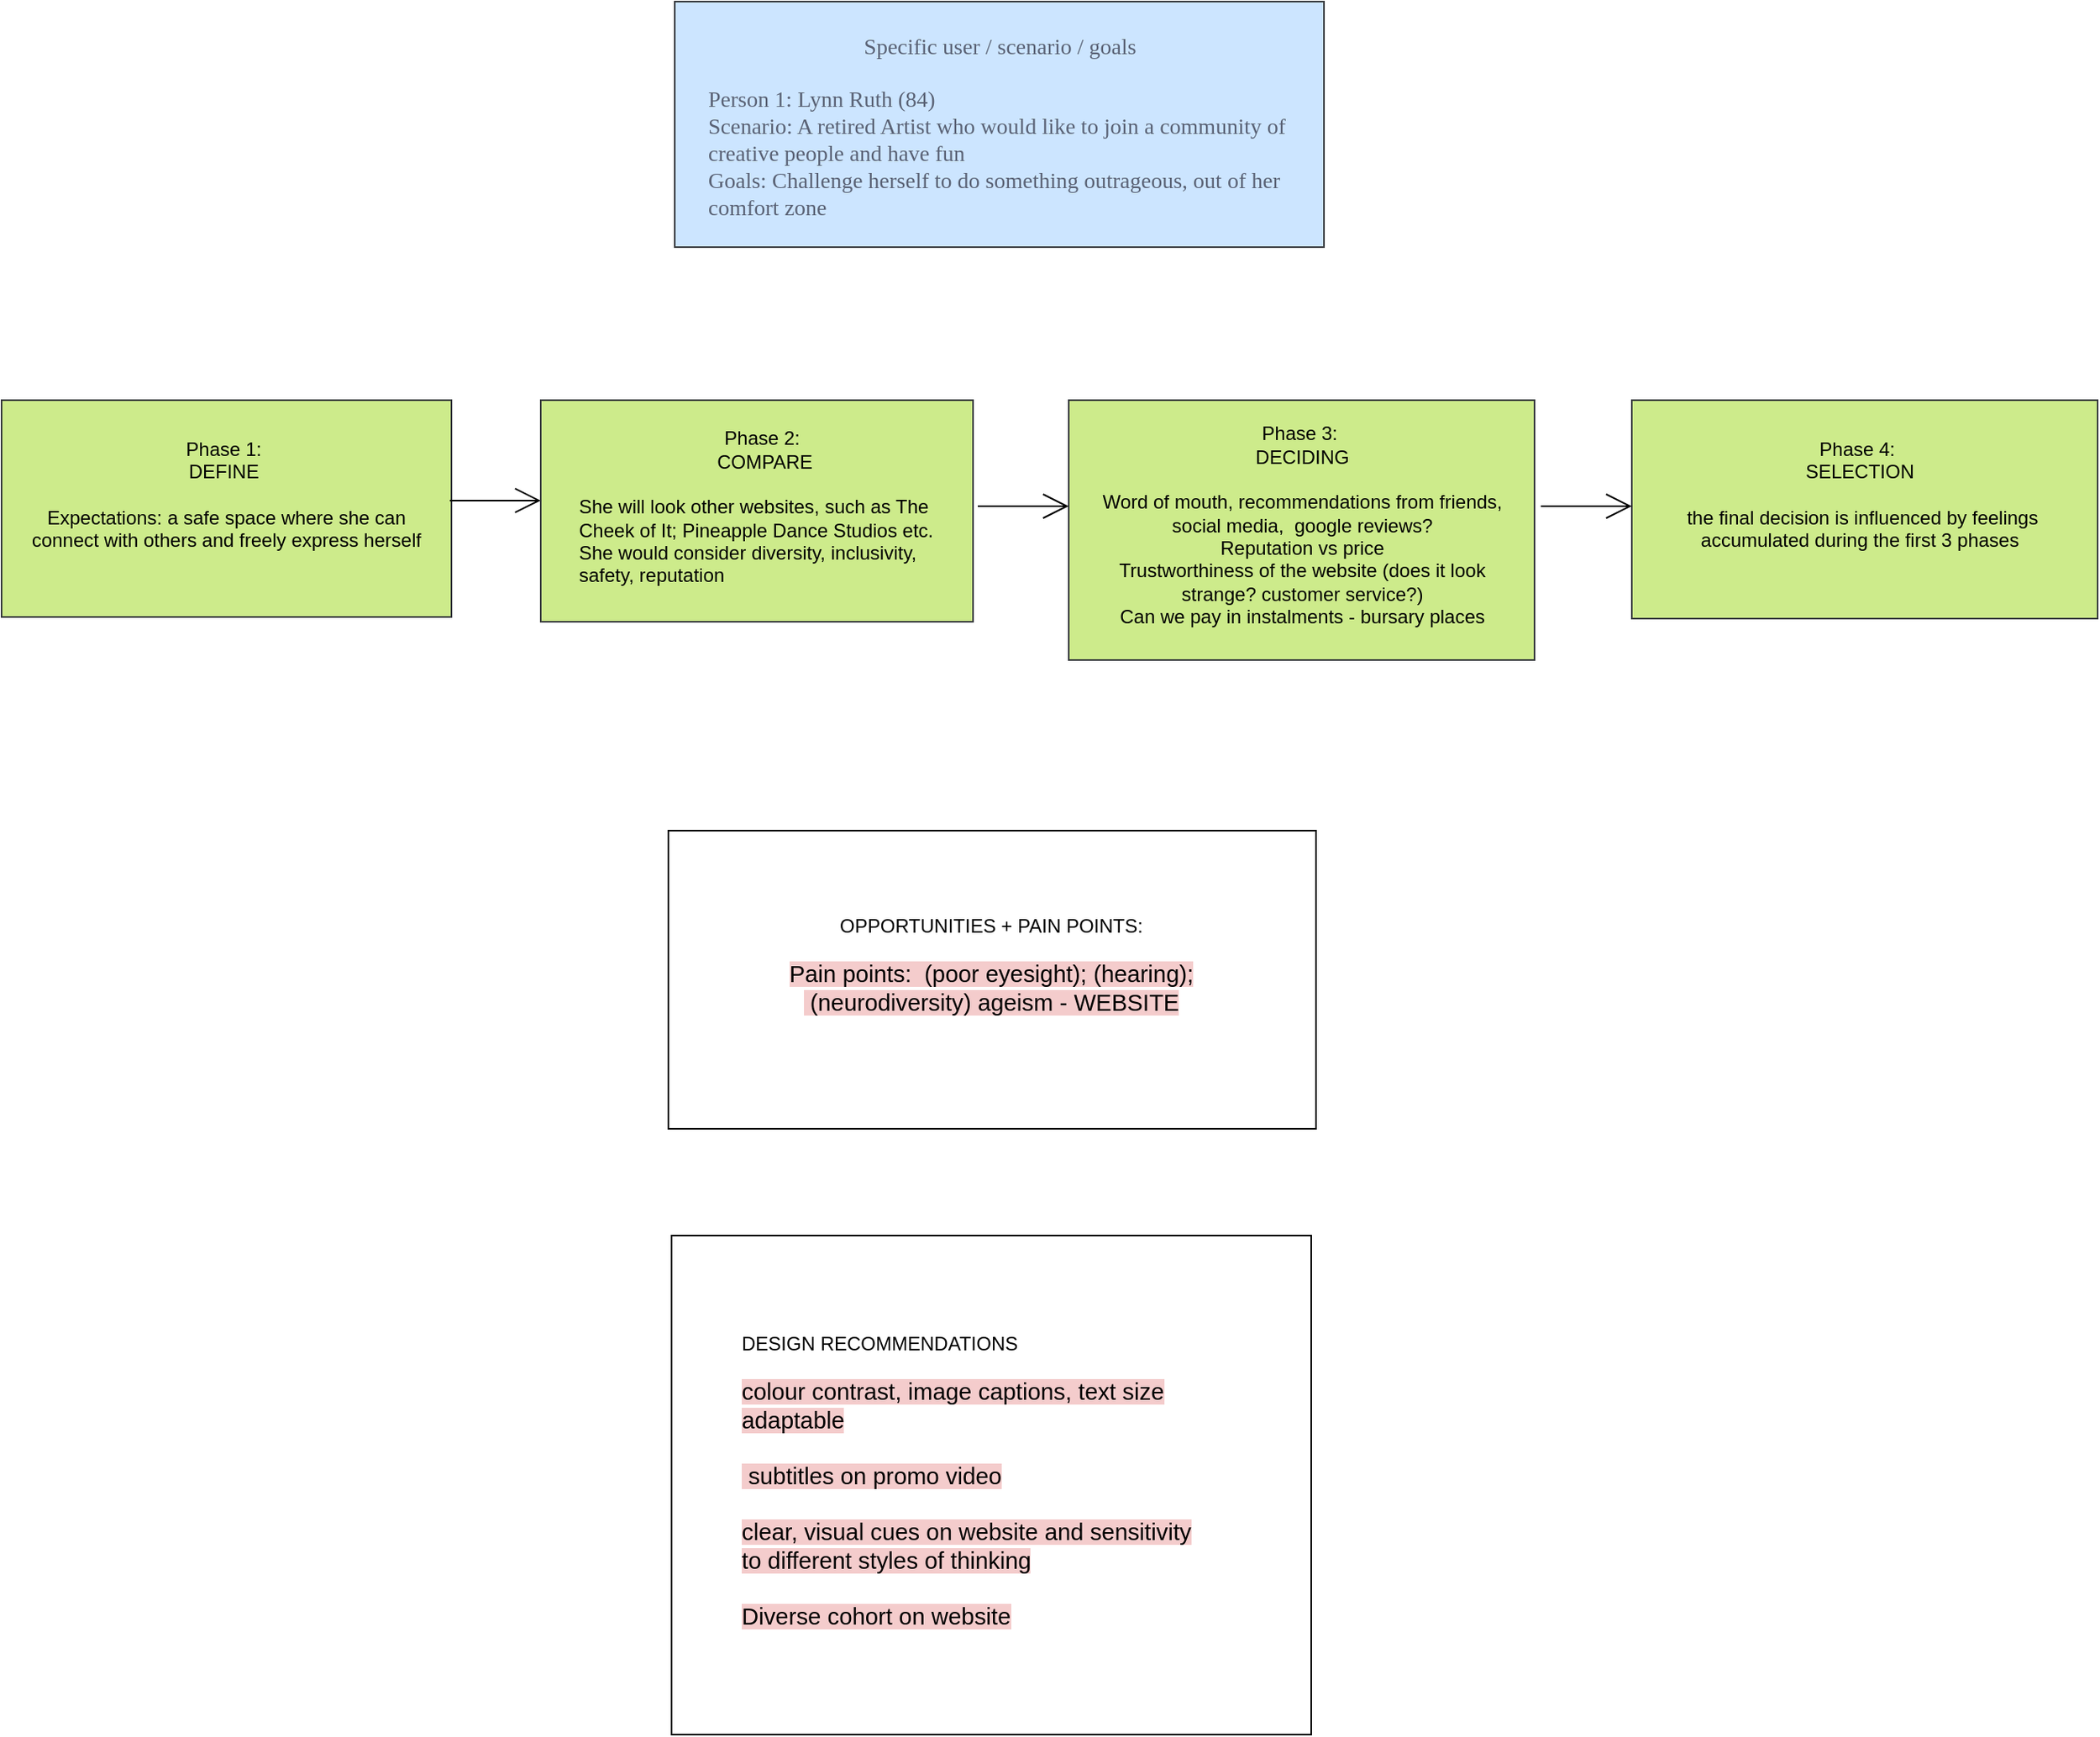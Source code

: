 <mxfile version="20.4.1" type="github">
  <diagram id="jPKTCcbVmCp2xtXO5GxA" name="Page-1">
    <mxGraphModel dx="1795" dy="674" grid="0" gridSize="10" guides="1" tooltips="1" connect="1" arrows="1" fold="1" page="0" pageScale="1" pageWidth="827" pageHeight="1169" math="0" shadow="0">
      <root>
        <mxCell id="0" />
        <mxCell id="1" parent="0" />
        <mxCell id="LeR498f9Mb2kC1rFr0TT-1" value="" style="rounded=0;whiteSpace=wrap;html=1;hachureGap=4;fillColor=#cce5ff;strokeColor=#36393d;" vertex="1" parent="1">
          <mxGeometry x="97" y="2" width="407" height="154" as="geometry" />
        </mxCell>
        <mxCell id="LeR498f9Mb2kC1rFr0TT-2" value="&lt;span style=&quot;caret-color: rgb(90, 98, 117); color: rgb(90, 98, 117); font-family: &amp;quot;Aktiv Grotesk&amp;quot;; font-size: 14px; text-align: left;&quot;&gt;Specific user / scenario / goals&lt;br&gt;&lt;br&gt;&lt;/span&gt;&lt;ul style=&quot;box-sizing: border-box; --tw-shadow: 0 0 transparent; --tw-ring-inset: var(--tw-empty, ); --tw-ring-offset-width: 0px; --tw-ring-offset-color: #fff; --tw-ring-color: rgba(59,130,246,0.5); --tw-ring-offset-shadow: 0 0 transparent; --tw-ring-shadow: 0 0 transparent; color: rgb(90, 98, 117); font-size: 14px; line-height: inherit; margin: 0px; padding: 0px; caret-color: rgb(90, 98, 117); font-family: &amp;quot;Aktiv Grotesk&amp;quot;; text-align: left;&quot;&gt;&lt;li style=&quot;box-sizing: border-box; --tw-shadow: 0 0 transparent; --tw-ring-inset: var(--tw-empty, ); --tw-ring-offset-width: 0px; --tw-ring-offset-color: #fff; --tw-ring-color: rgba(59,130,246,0.5); --tw-ring-offset-shadow: 0 0 transparent; --tw-ring-shadow: 0 0 transparent; counter-reset: list-1 0 list-2 0 list-3 0 list-4 0 list-5 0 list-6 0 list-7 0 list-8 0 list-9 0; list-style-type: none; position: relative; margin-left: calc(var(--tab_width) + var(--bullet_marker_spacing));&quot;&gt;Person 1: Lynn Ruth (84)&lt;/li&gt;&lt;li style=&quot;box-sizing: border-box; --tw-shadow: 0 0 transparent; --tw-ring-inset: var(--tw-empty, ); --tw-ring-offset-width: 0px; --tw-ring-offset-color: #fff; --tw-ring-color: rgba(59,130,246,0.5); --tw-ring-offset-shadow: 0 0 transparent; --tw-ring-shadow: 0 0 transparent; counter-reset: list-1 0 list-2 0 list-3 0 list-4 0 list-5 0 list-6 0 list-7 0 list-8 0 list-9 0; list-style-type: none; position: relative; margin-left: calc(var(--tab_width) + var(--bullet_marker_spacing));&quot;&gt;Scenario: A retired Artist who would like to join a community of creative people and have fun&lt;/li&gt;&lt;li style=&quot;box-sizing: border-box; --tw-shadow: 0 0 transparent; --tw-ring-inset: var(--tw-empty, ); --tw-ring-offset-width: 0px; --tw-ring-offset-color: #fff; --tw-ring-color: rgba(59,130,246,0.5); --tw-ring-offset-shadow: 0 0 transparent; --tw-ring-shadow: 0 0 transparent; counter-reset: list-1 0 list-2 0 list-3 0 list-4 0 list-5 0 list-6 0 list-7 0 list-8 0 list-9 0; list-style-type: none; position: relative; margin-left: calc(var(--tab_width) + var(--bullet_marker_spacing));&quot;&gt;Goals: Challenge herself to do something outrageous, out of her comfort zone&lt;/li&gt;&lt;/ul&gt;" style="text;strokeColor=none;fillColor=none;html=1;align=center;verticalAlign=middle;whiteSpace=wrap;rounded=0;hachureGap=4;" vertex="1" parent="1">
          <mxGeometry x="116.5" y="19" width="368" height="124" as="geometry" />
        </mxCell>
        <mxCell id="LeR498f9Mb2kC1rFr0TT-4" value="" style="rounded=0;whiteSpace=wrap;html=1;hachureGap=4;fillColor=#cdeb8b;strokeColor=#36393d;" vertex="1" parent="1">
          <mxGeometry x="-325" y="252" width="282" height="136" as="geometry" />
        </mxCell>
        <mxCell id="LeR498f9Mb2kC1rFr0TT-22" style="edgeStyle=none;curved=1;rounded=0;orthogonalLoop=1;jettySize=auto;html=1;endArrow=open;startSize=14;endSize=14;sourcePerimeterSpacing=8;targetPerimeterSpacing=8;entryX=0;entryY=0.453;entryDx=0;entryDy=0;entryPerimeter=0;" edge="1" parent="1" target="LeR498f9Mb2kC1rFr0TT-6">
          <mxGeometry relative="1" as="geometry">
            <mxPoint x="-44" y="315" as="sourcePoint" />
          </mxGeometry>
        </mxCell>
        <mxCell id="LeR498f9Mb2kC1rFr0TT-5" value="&lt;br style=&quot;text-align: left;&quot;&gt;&lt;span style=&quot;text-align: left;&quot;&gt;Phase 1:&amp;nbsp;&lt;/span&gt;&lt;br style=&quot;text-align: left;&quot;&gt;&lt;span style=&quot;text-align: left;&quot;&gt;DEFINE&amp;nbsp;&lt;/span&gt;&lt;br style=&quot;text-align: left;&quot;&gt;&lt;br style=&quot;text-align: left;&quot;&gt;&lt;span style=&quot;text-align: left;&quot;&gt;Expectations: a safe space where she can connect with others and freely express herself &amp;nbsp;&lt;/span&gt;" style="text;html=1;align=center;verticalAlign=middle;whiteSpace=wrap;rounded=0;hachureGap=4;" vertex="1" parent="1">
          <mxGeometry x="-310" y="296" width="252" height="30" as="geometry" />
        </mxCell>
        <mxCell id="LeR498f9Mb2kC1rFr0TT-6" value="" style="rounded=0;whiteSpace=wrap;html=1;hachureGap=4;fillColor=#cdeb8b;strokeColor=#36393d;" vertex="1" parent="1">
          <mxGeometry x="13" y="252" width="271" height="139" as="geometry" />
        </mxCell>
        <mxCell id="LeR498f9Mb2kC1rFr0TT-7" value="&lt;span style=&quot;text-align: left;&quot;&gt;Phase 2:&amp;nbsp;&lt;/span&gt;&lt;br style=&quot;text-align: left;&quot;&gt;&lt;span style=&quot;text-align: left;&quot;&gt;COMPARE&lt;/span&gt;&lt;br style=&quot;text-align: left;&quot;&gt;&lt;br style=&quot;text-align: left;&quot;&gt;&lt;div style=&quot;text-align: left;&quot;&gt;She will look other websites, such as The Cheek of It; Pineapple Dance Studios etc. She would consider diversity, inclusivity, safety, reputation&amp;nbsp;&lt;/div&gt;" style="text;strokeColor=none;fillColor=none;html=1;align=center;verticalAlign=middle;whiteSpace=wrap;rounded=0;hachureGap=4;" vertex="1" parent="1">
          <mxGeometry x="36" y="304" width="235" height="30" as="geometry" />
        </mxCell>
        <mxCell id="LeR498f9Mb2kC1rFr0TT-8" value="" style="rounded=0;whiteSpace=wrap;html=1;hachureGap=4;fillColor=#cdeb8b;strokeColor=#36393d;" vertex="1" parent="1">
          <mxGeometry x="344" y="252" width="292" height="163" as="geometry" />
        </mxCell>
        <mxCell id="LeR498f9Mb2kC1rFr0TT-9" value="&lt;br style=&quot;text-align: left;&quot;&gt;&lt;br style=&quot;text-align: left;&quot;&gt;&lt;span style=&quot;text-align: left;&quot;&gt;Phase 3:&amp;nbsp;&lt;/span&gt;&lt;br style=&quot;text-align: left;&quot;&gt;&lt;span style=&quot;text-align: left;&quot;&gt;DECIDING&lt;/span&gt;&lt;br style=&quot;text-align: left;&quot;&gt;&lt;br style=&quot;text-align: left;&quot;&gt;&lt;span style=&quot;text-align: left;&quot;&gt;Word of mouth, recommendations from friends, social media, &amp;nbsp;google reviews?&lt;/span&gt;&lt;br style=&quot;text-align: left;&quot;&gt;&lt;span style=&quot;text-align: left;&quot;&gt;Reputation vs price&lt;/span&gt;&lt;br style=&quot;text-align: left;&quot;&gt;&lt;span style=&quot;text-align: left;&quot;&gt;Trustworthiness of the website (does it look strange? customer service?)&lt;/span&gt;&lt;br style=&quot;text-align: left;&quot;&gt;&lt;span style=&quot;text-align: left;&quot;&gt;Can we pay in instalments - bursary places&lt;/span&gt;" style="text;strokeColor=none;fillColor=none;html=1;align=center;verticalAlign=middle;whiteSpace=wrap;rounded=0;hachureGap=4;" vertex="1" parent="1">
          <mxGeometry x="352.75" y="301" width="274.5" height="30" as="geometry" />
        </mxCell>
        <mxCell id="LeR498f9Mb2kC1rFr0TT-12" value="" style="rounded=0;whiteSpace=wrap;html=1;hachureGap=4;fillColor=#cdeb8b;strokeColor=#36393d;" vertex="1" parent="1">
          <mxGeometry x="697" y="252" width="292" height="137" as="geometry" />
        </mxCell>
        <mxCell id="LeR498f9Mb2kC1rFr0TT-14" value="&lt;span style=&quot;text-align: left;&quot;&gt;Phase 4:&amp;nbsp;&lt;/span&gt;&lt;br style=&quot;text-align: left;&quot;&gt;&lt;span style=&quot;text-align: left;&quot;&gt;SELECTION&lt;/span&gt;&lt;br style=&quot;text-align: left;&quot;&gt;&lt;br style=&quot;text-align: left;&quot;&gt;&lt;span style=&quot;text-align: left;&quot;&gt;&amp;nbsp;the final decision is influenced by feelings accumulated during the first 3 phases&lt;/span&gt;" style="text;strokeColor=none;fillColor=none;html=1;align=center;verticalAlign=middle;whiteSpace=wrap;rounded=0;hachureGap=4;" vertex="1" parent="1">
          <mxGeometry x="726" y="296" width="228" height="30" as="geometry" />
        </mxCell>
        <mxCell id="LeR498f9Mb2kC1rFr0TT-15" value="" style="rounded=0;whiteSpace=wrap;html=1;hachureGap=4;" vertex="1" parent="1">
          <mxGeometry x="93" y="522" width="406" height="187" as="geometry" />
        </mxCell>
        <mxCell id="LeR498f9Mb2kC1rFr0TT-13" value="&lt;br style=&quot;text-align: left;&quot;&gt;&lt;br style=&quot;text-align: left;&quot;&gt;&lt;br style=&quot;text-align: left;&quot;&gt;&lt;span style=&quot;text-align: left;&quot;&gt;OPPORTUNITIES + PAIN POINTS:&lt;/span&gt;&lt;br style=&quot;text-align: left;&quot;&gt;&lt;br style=&quot;text-align: left;&quot;&gt;&lt;span style=&quot;text-align: start;&quot; id=&quot;docs-internal-guid-d377ed8e-7fff-3ac4-573d-dcbf43c37dc9&quot;&gt;&lt;span style=&quot;font-size: 11pt; font-family: Arial; background-color: rgb(244, 204, 204); font-variant-ligatures: normal; font-variant-east-asian: normal; font-variant-position: normal; vertical-align: baseline;&quot;&gt;Pain points: &amp;nbsp;(poor eyesight); (hearing); &amp;nbsp;(neurodiversity) ageism - WEBSITE&lt;br&gt;&lt;br&gt;&lt;/span&gt;&lt;/span&gt;" style="text;strokeColor=none;fillColor=none;html=1;align=center;verticalAlign=middle;whiteSpace=wrap;rounded=0;hachureGap=4;" vertex="1" parent="1">
          <mxGeometry x="130" y="579" width="331" height="30" as="geometry" />
        </mxCell>
        <mxCell id="LeR498f9Mb2kC1rFr0TT-16" value="" style="rounded=0;whiteSpace=wrap;html=1;hachureGap=4;" vertex="1" parent="1">
          <mxGeometry x="95" y="776" width="401" height="313" as="geometry" />
        </mxCell>
        <mxCell id="LeR498f9Mb2kC1rFr0TT-3" value="&lt;br&gt;DESIGN RECOMMENDATIONS&lt;br&gt;&lt;br&gt;&lt;span style=&quot;font-family: Arial; font-size: 14.667px; background-color: rgb(244, 204, 204);&quot;&gt;colour contrast, image captions, text size adaptable&lt;br&gt;&lt;br&gt;&lt;/span&gt;&lt;span style=&quot;font-family: Arial; font-size: 14.667px; background-color: rgb(244, 204, 204);&quot;&gt;&amp;nbsp;subtitles on promo video&lt;br&gt;&lt;/span&gt;&lt;span style=&quot;font-family: Arial; font-size: 14.667px; background-color: rgb(244, 204, 204);&quot;&gt;&lt;br&gt;clear, visual cues on website and sensitivity to different styles of thinking&lt;br&gt;&lt;/span&gt;&lt;span style=&quot;font-family: Arial; font-size: 14.667px; background-color: rgb(244, 204, 204);&quot;&gt;&lt;br&gt;Diverse cohort on website&lt;br&gt;&lt;/span&gt;" style="text;whiteSpace=wrap;html=1;" vertex="1" parent="1">
          <mxGeometry x="137" y="816" width="298" height="121" as="geometry" />
        </mxCell>
        <mxCell id="LeR498f9Mb2kC1rFr0TT-23" style="edgeStyle=none;curved=1;rounded=0;orthogonalLoop=1;jettySize=auto;html=1;endArrow=open;startSize=14;endSize=14;sourcePerimeterSpacing=8;targetPerimeterSpacing=8;entryX=0;entryY=0.453;entryDx=0;entryDy=0;entryPerimeter=0;" edge="1" parent="1">
          <mxGeometry relative="1" as="geometry">
            <mxPoint x="287" y="318.53" as="sourcePoint" />
            <mxPoint x="344" y="318.497" as="targetPoint" />
          </mxGeometry>
        </mxCell>
        <mxCell id="LeR498f9Mb2kC1rFr0TT-24" style="edgeStyle=none;curved=1;rounded=0;orthogonalLoop=1;jettySize=auto;html=1;endArrow=open;startSize=14;endSize=14;sourcePerimeterSpacing=8;targetPerimeterSpacing=8;entryX=0;entryY=0.453;entryDx=0;entryDy=0;entryPerimeter=0;" edge="1" parent="1">
          <mxGeometry relative="1" as="geometry">
            <mxPoint x="640" y="318.53" as="sourcePoint" />
            <mxPoint x="697" y="318.497" as="targetPoint" />
          </mxGeometry>
        </mxCell>
      </root>
    </mxGraphModel>
  </diagram>
</mxfile>
